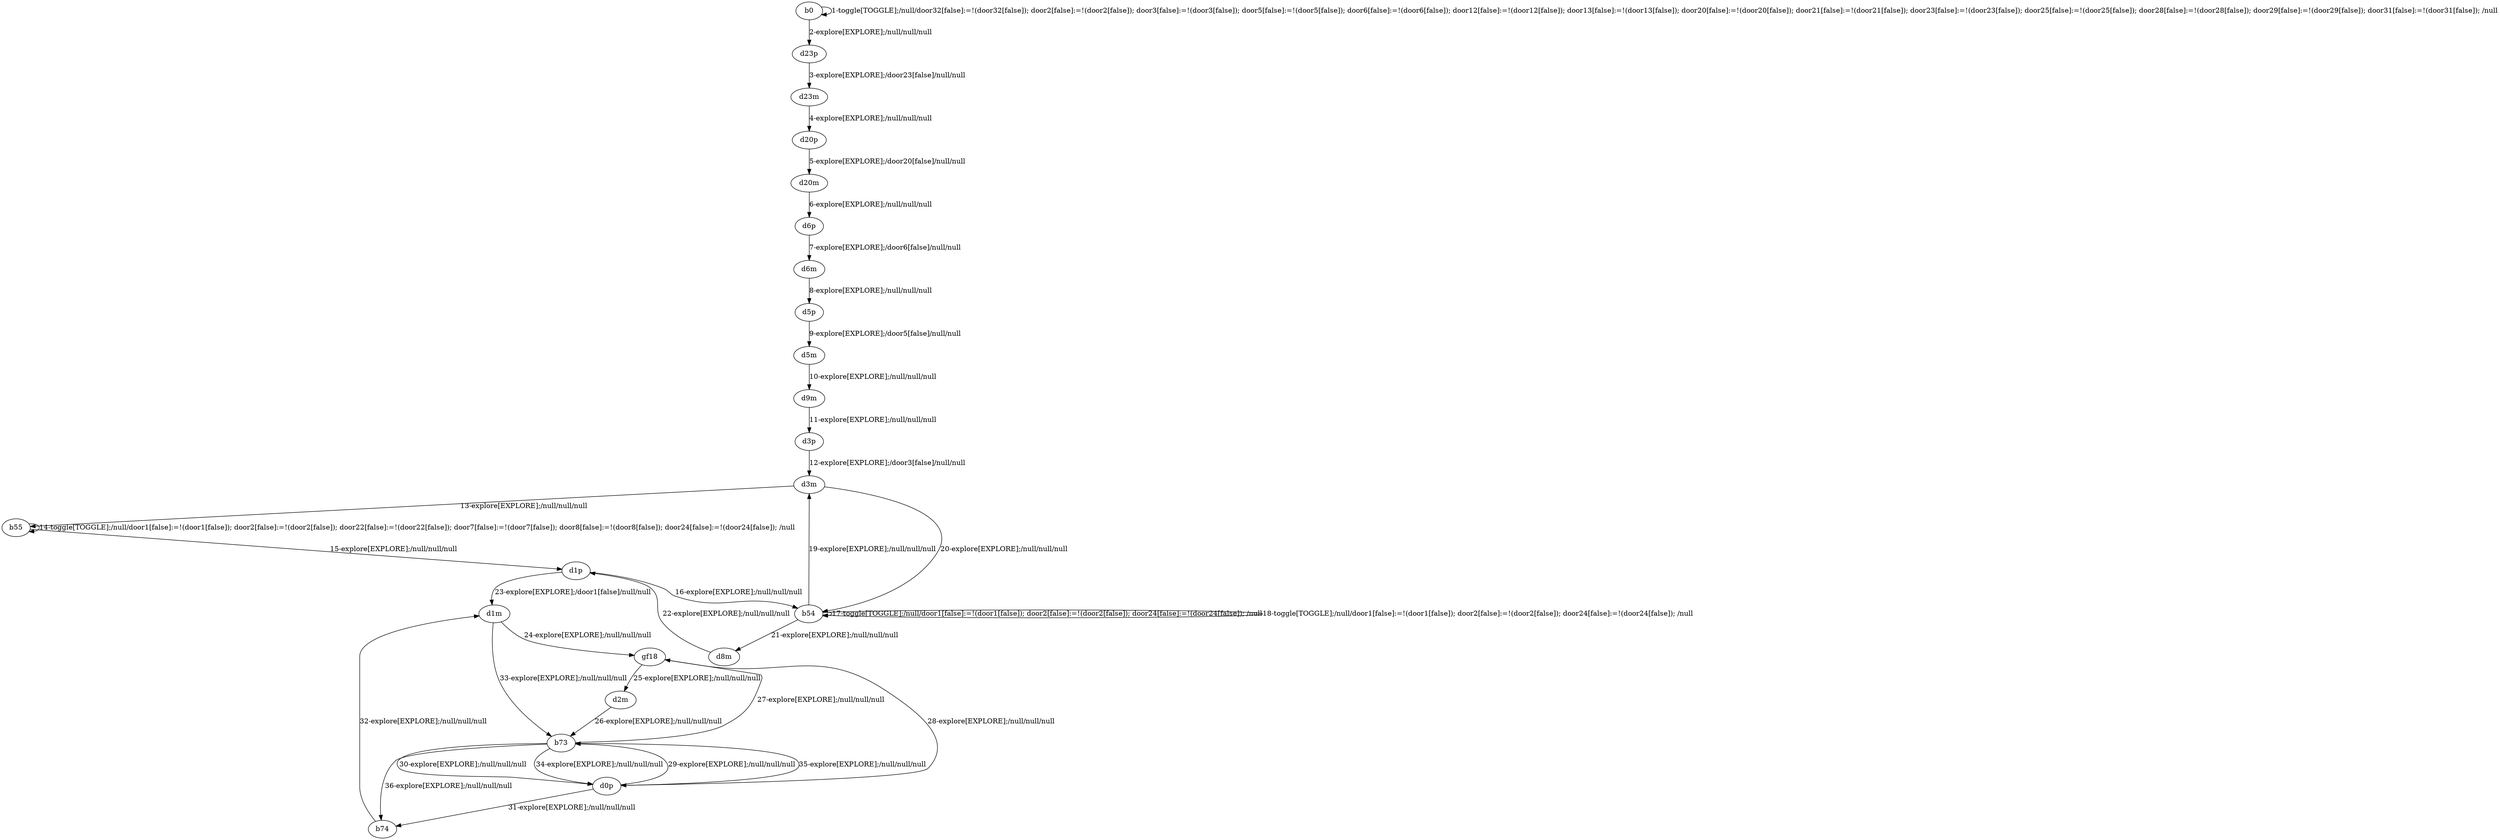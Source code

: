 # Total number of goals covered by this test: 1
# b73 --> b74

digraph g {
"b0" -> "b0" [label = "1-toggle[TOGGLE];/null/door32[false]:=!(door32[false]); door2[false]:=!(door2[false]); door3[false]:=!(door3[false]); door5[false]:=!(door5[false]); door6[false]:=!(door6[false]); door12[false]:=!(door12[false]); door13[false]:=!(door13[false]); door20[false]:=!(door20[false]); door21[false]:=!(door21[false]); door23[false]:=!(door23[false]); door25[false]:=!(door25[false]); door28[false]:=!(door28[false]); door29[false]:=!(door29[false]); door31[false]:=!(door31[false]); /null"];
"b0" -> "d23p" [label = "2-explore[EXPLORE];/null/null/null"];
"d23p" -> "d23m" [label = "3-explore[EXPLORE];/door23[false]/null/null"];
"d23m" -> "d20p" [label = "4-explore[EXPLORE];/null/null/null"];
"d20p" -> "d20m" [label = "5-explore[EXPLORE];/door20[false]/null/null"];
"d20m" -> "d6p" [label = "6-explore[EXPLORE];/null/null/null"];
"d6p" -> "d6m" [label = "7-explore[EXPLORE];/door6[false]/null/null"];
"d6m" -> "d5p" [label = "8-explore[EXPLORE];/null/null/null"];
"d5p" -> "d5m" [label = "9-explore[EXPLORE];/door5[false]/null/null"];
"d5m" -> "d9m" [label = "10-explore[EXPLORE];/null/null/null"];
"d9m" -> "d3p" [label = "11-explore[EXPLORE];/null/null/null"];
"d3p" -> "d3m" [label = "12-explore[EXPLORE];/door3[false]/null/null"];
"d3m" -> "b55" [label = "13-explore[EXPLORE];/null/null/null"];
"b55" -> "b55" [label = "14-toggle[TOGGLE];/null/door1[false]:=!(door1[false]); door2[false]:=!(door2[false]); door22[false]:=!(door22[false]); door7[false]:=!(door7[false]); door8[false]:=!(door8[false]); door24[false]:=!(door24[false]); /null"];
"b55" -> "d1p" [label = "15-explore[EXPLORE];/null/null/null"];
"d1p" -> "b54" [label = "16-explore[EXPLORE];/null/null/null"];
"b54" -> "b54" [label = "17-toggle[TOGGLE];/null/door1[false]:=!(door1[false]); door2[false]:=!(door2[false]); door24[false]:=!(door24[false]); /null"];
"b54" -> "b54" [label = "18-toggle[TOGGLE];/null/door1[false]:=!(door1[false]); door2[false]:=!(door2[false]); door24[false]:=!(door24[false]); /null"];
"b54" -> "d3m" [label = "19-explore[EXPLORE];/null/null/null"];
"d3m" -> "b54" [label = "20-explore[EXPLORE];/null/null/null"];
"b54" -> "d8m" [label = "21-explore[EXPLORE];/null/null/null"];
"d8m" -> "d1p" [label = "22-explore[EXPLORE];/null/null/null"];
"d1p" -> "d1m" [label = "23-explore[EXPLORE];/door1[false]/null/null"];
"d1m" -> "gf18" [label = "24-explore[EXPLORE];/null/null/null"];
"gf18" -> "d2m" [label = "25-explore[EXPLORE];/null/null/null"];
"d2m" -> "b73" [label = "26-explore[EXPLORE];/null/null/null"];
"b73" -> "gf18" [label = "27-explore[EXPLORE];/null/null/null"];
"gf18" -> "d0p" [label = "28-explore[EXPLORE];/null/null/null"];
"d0p" -> "b73" [label = "29-explore[EXPLORE];/null/null/null"];
"b73" -> "d0p" [label = "30-explore[EXPLORE];/null/null/null"];
"d0p" -> "b74" [label = "31-explore[EXPLORE];/null/null/null"];
"b74" -> "d1m" [label = "32-explore[EXPLORE];/null/null/null"];
"d1m" -> "b73" [label = "33-explore[EXPLORE];/null/null/null"];
"b73" -> "d0p" [label = "34-explore[EXPLORE];/null/null/null"];
"d0p" -> "b73" [label = "35-explore[EXPLORE];/null/null/null"];
"b73" -> "b74" [label = "36-explore[EXPLORE];/null/null/null"];
}